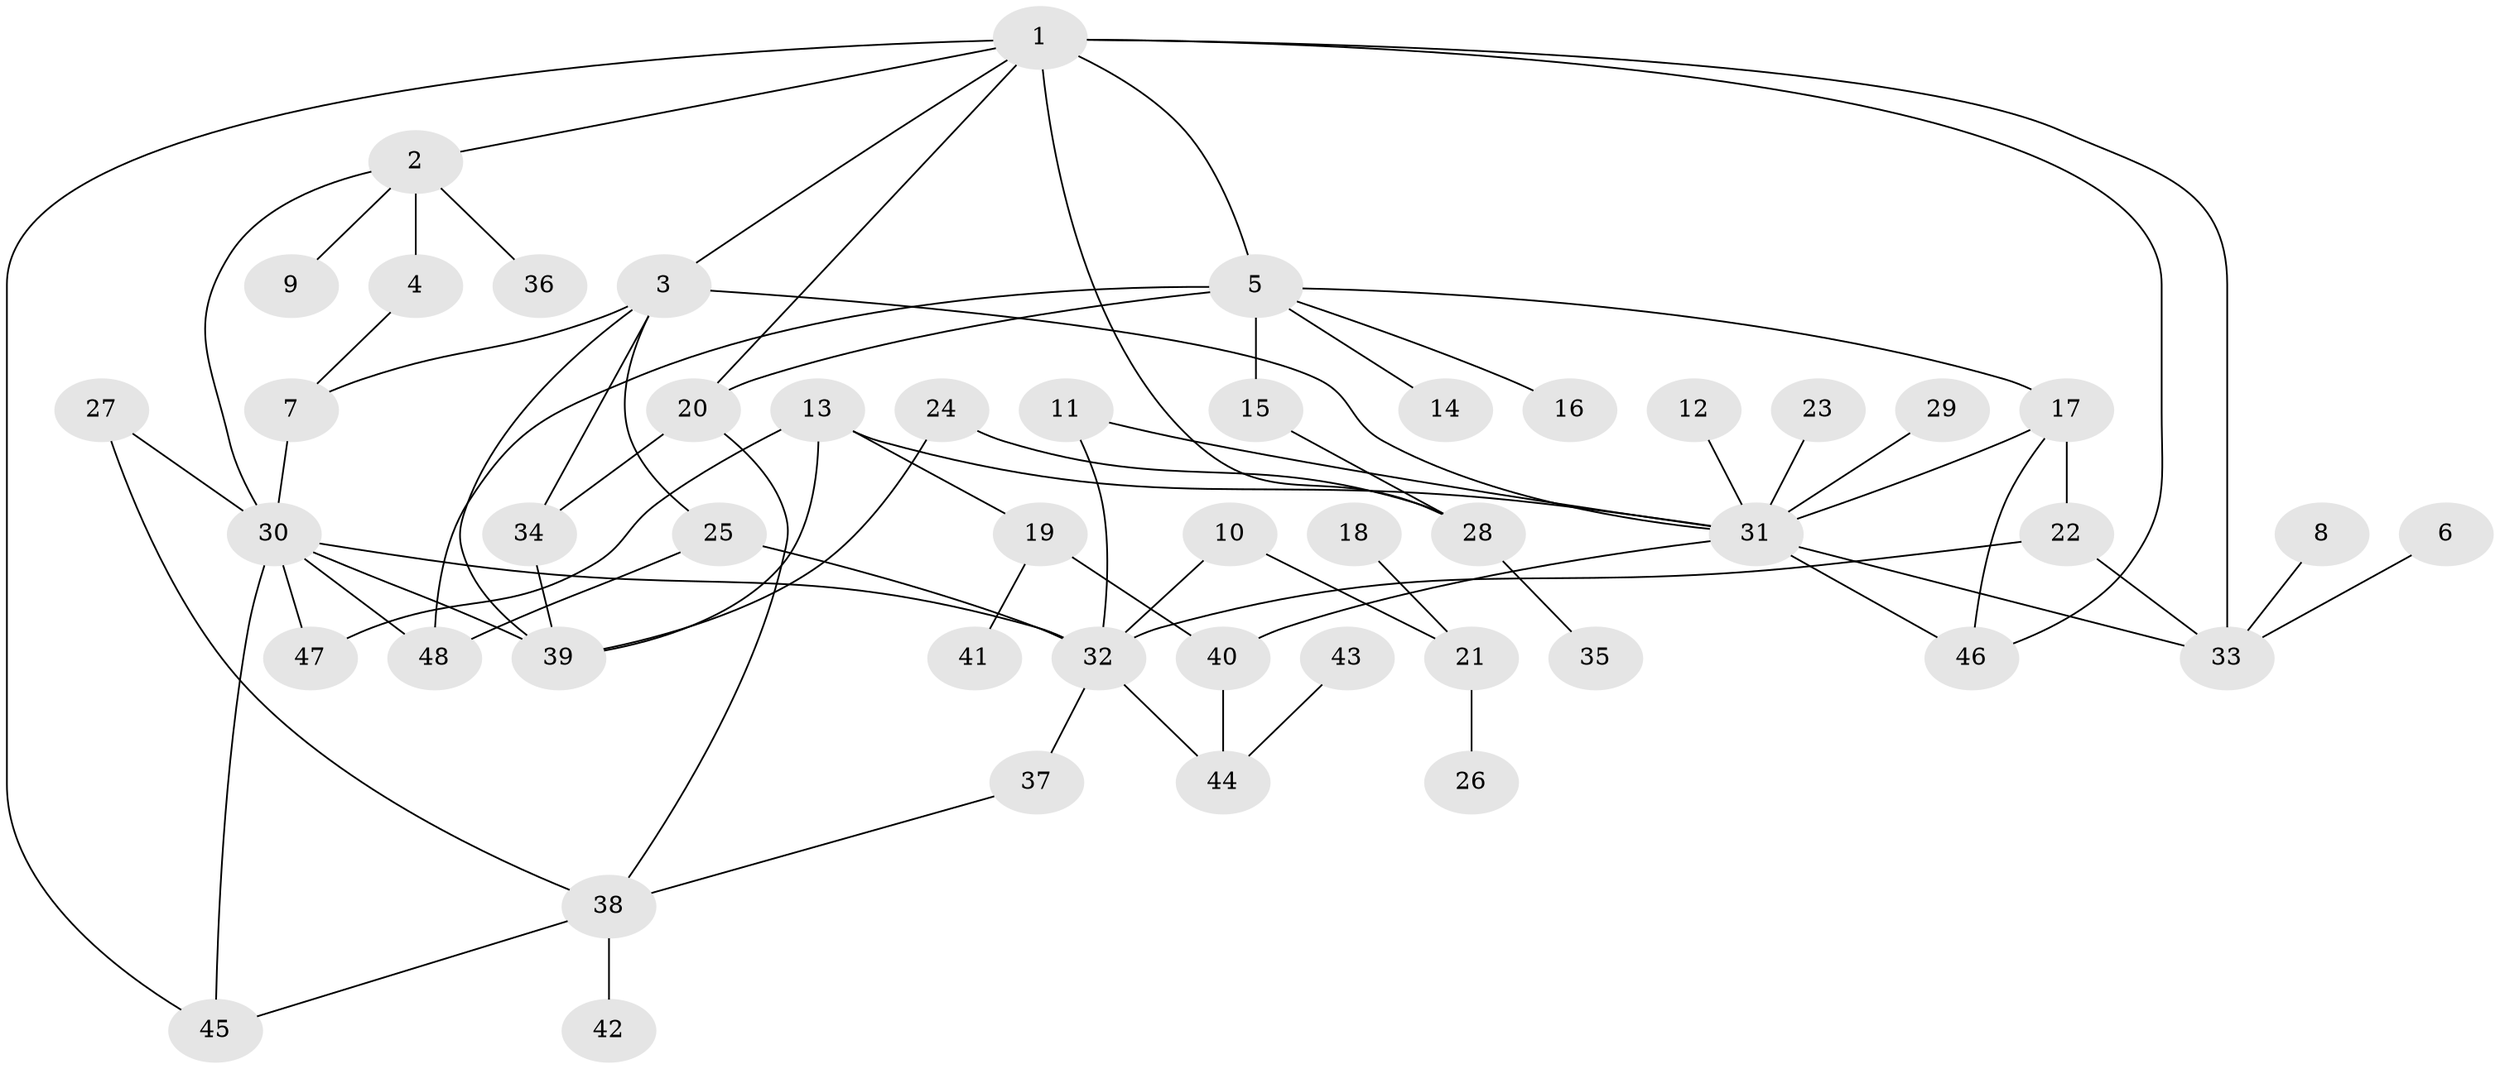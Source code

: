 // original degree distribution, {3: 0.19791666666666666, 8: 0.020833333333333332, 5: 0.052083333333333336, 4: 0.10416666666666667, 7: 0.020833333333333332, 2: 0.3020833333333333, 1: 0.2916666666666667, 6: 0.010416666666666666}
// Generated by graph-tools (version 1.1) at 2025/49/03/09/25 03:49:25]
// undirected, 48 vertices, 73 edges
graph export_dot {
graph [start="1"]
  node [color=gray90,style=filled];
  1;
  2;
  3;
  4;
  5;
  6;
  7;
  8;
  9;
  10;
  11;
  12;
  13;
  14;
  15;
  16;
  17;
  18;
  19;
  20;
  21;
  22;
  23;
  24;
  25;
  26;
  27;
  28;
  29;
  30;
  31;
  32;
  33;
  34;
  35;
  36;
  37;
  38;
  39;
  40;
  41;
  42;
  43;
  44;
  45;
  46;
  47;
  48;
  1 -- 2 [weight=1.0];
  1 -- 3 [weight=1.0];
  1 -- 5 [weight=1.0];
  1 -- 20 [weight=1.0];
  1 -- 28 [weight=1.0];
  1 -- 33 [weight=1.0];
  1 -- 45 [weight=1.0];
  1 -- 46 [weight=1.0];
  2 -- 4 [weight=1.0];
  2 -- 9 [weight=1.0];
  2 -- 30 [weight=1.0];
  2 -- 36 [weight=1.0];
  3 -- 7 [weight=1.0];
  3 -- 25 [weight=1.0];
  3 -- 31 [weight=1.0];
  3 -- 34 [weight=2.0];
  3 -- 39 [weight=1.0];
  4 -- 7 [weight=1.0];
  5 -- 14 [weight=1.0];
  5 -- 15 [weight=1.0];
  5 -- 16 [weight=1.0];
  5 -- 17 [weight=1.0];
  5 -- 20 [weight=1.0];
  5 -- 48 [weight=1.0];
  6 -- 33 [weight=1.0];
  7 -- 30 [weight=1.0];
  8 -- 33 [weight=1.0];
  10 -- 21 [weight=1.0];
  10 -- 32 [weight=1.0];
  11 -- 31 [weight=1.0];
  11 -- 32 [weight=1.0];
  12 -- 31 [weight=1.0];
  13 -- 19 [weight=1.0];
  13 -- 31 [weight=1.0];
  13 -- 39 [weight=1.0];
  13 -- 47 [weight=1.0];
  15 -- 28 [weight=1.0];
  17 -- 22 [weight=1.0];
  17 -- 31 [weight=1.0];
  17 -- 46 [weight=1.0];
  18 -- 21 [weight=1.0];
  19 -- 40 [weight=1.0];
  19 -- 41 [weight=1.0];
  20 -- 34 [weight=1.0];
  20 -- 38 [weight=1.0];
  21 -- 26 [weight=1.0];
  22 -- 32 [weight=1.0];
  22 -- 33 [weight=1.0];
  23 -- 31 [weight=1.0];
  24 -- 28 [weight=1.0];
  24 -- 39 [weight=1.0];
  25 -- 32 [weight=1.0];
  25 -- 48 [weight=1.0];
  27 -- 30 [weight=1.0];
  27 -- 38 [weight=1.0];
  28 -- 35 [weight=1.0];
  29 -- 31 [weight=1.0];
  30 -- 32 [weight=1.0];
  30 -- 39 [weight=1.0];
  30 -- 45 [weight=1.0];
  30 -- 47 [weight=1.0];
  30 -- 48 [weight=1.0];
  31 -- 33 [weight=1.0];
  31 -- 40 [weight=1.0];
  31 -- 46 [weight=1.0];
  32 -- 37 [weight=1.0];
  32 -- 44 [weight=1.0];
  34 -- 39 [weight=1.0];
  37 -- 38 [weight=1.0];
  38 -- 42 [weight=1.0];
  38 -- 45 [weight=1.0];
  40 -- 44 [weight=1.0];
  43 -- 44 [weight=1.0];
}
